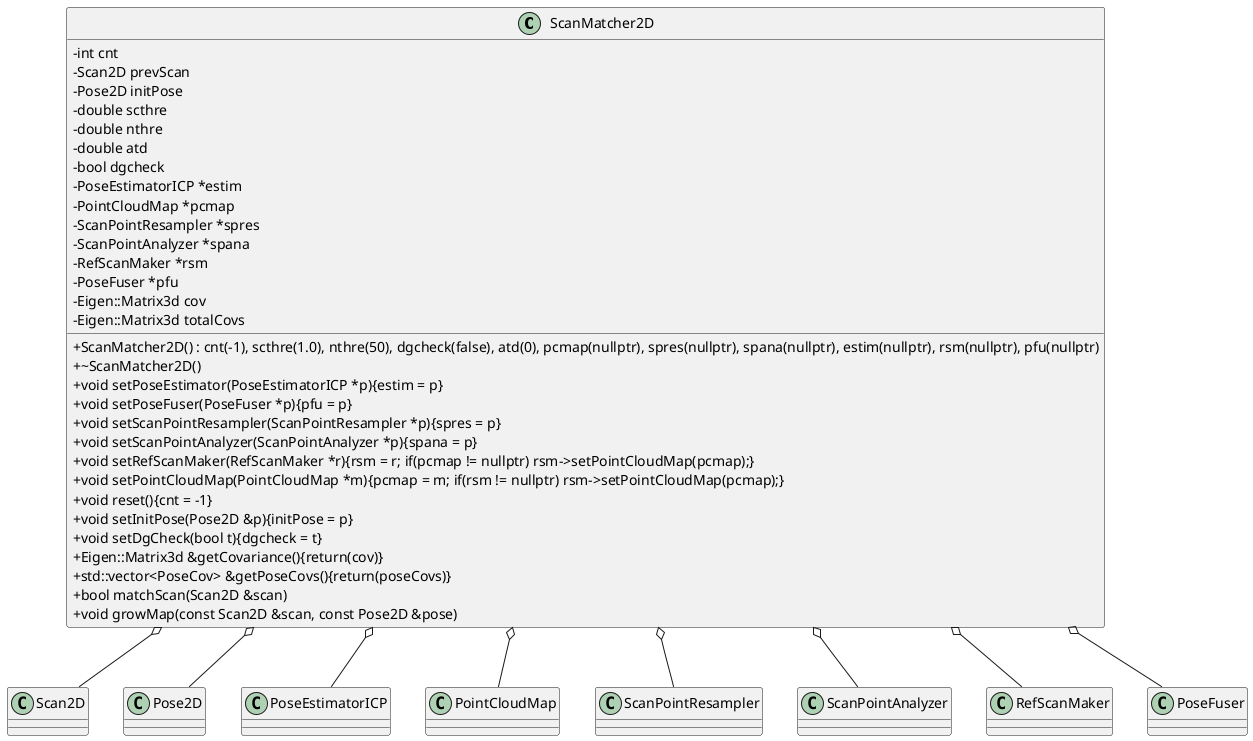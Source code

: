 @startuml

skinparam classAttributeIconSize 0

class ScanMatcher2D
{
    - int cnt
    - Scan2D prevScan
    - Pose2D initPose
    - double scthre
    - double nthre
    - double atd
    - bool dgcheck
    - PoseEstimatorICP *estim
    - PointCloudMap *pcmap
    - ScanPointResampler *spres
    - ScanPointAnalyzer *spana
    - RefScanMaker *rsm
    - PoseFuser *pfu
    - Eigen::Matrix3d cov
    - Eigen::Matrix3d totalCovs
    + ScanMatcher2D() : cnt(-1), scthre(1.0), nthre(50), dgcheck(false), atd(0), pcmap(nullptr), spres(nullptr), spana(nullptr), estim(nullptr), rsm(nullptr), pfu(nullptr)
    + ~ScanMatcher2D()
    + void setPoseEstimator(PoseEstimatorICP *p){estim = p}
    + void setPoseFuser(PoseFuser *p){pfu = p}
    + void setScanPointResampler(ScanPointResampler *p){spres = p}
    + void setScanPointAnalyzer(ScanPointAnalyzer *p){spana = p}
    + void setRefScanMaker(RefScanMaker *r){rsm = r; if(pcmap != nullptr) rsm->setPointCloudMap(pcmap);}
    + void setPointCloudMap(PointCloudMap *m){pcmap = m; if(rsm != nullptr) rsm->setPointCloudMap(pcmap);}
    + void reset(){cnt = -1}
    + void setInitPose(Pose2D &p){initPose = p}
    + void setDgCheck(bool t){dgcheck = t}
    + Eigen::Matrix3d &getCovariance(){return(cov)}
    + std::vector<PoseCov> &getPoseCovs(){return(poseCovs)}
    + bool matchScan(Scan2D &scan)
    + void growMap(const Scan2D &scan, const Pose2D &pose)
}

ScanMatcher2D o-- Scan2D
ScanMatcher2D o-- Pose2D
ScanMatcher2D o-- PoseEstimatorICP
ScanMatcher2D o-- PointCloudMap
ScanMatcher2D o-- ScanPointResampler
ScanMatcher2D o-- ScanPointAnalyzer
ScanMatcher2D o-- RefScanMaker
ScanMatcher2D o-- PoseFuser

@enduml